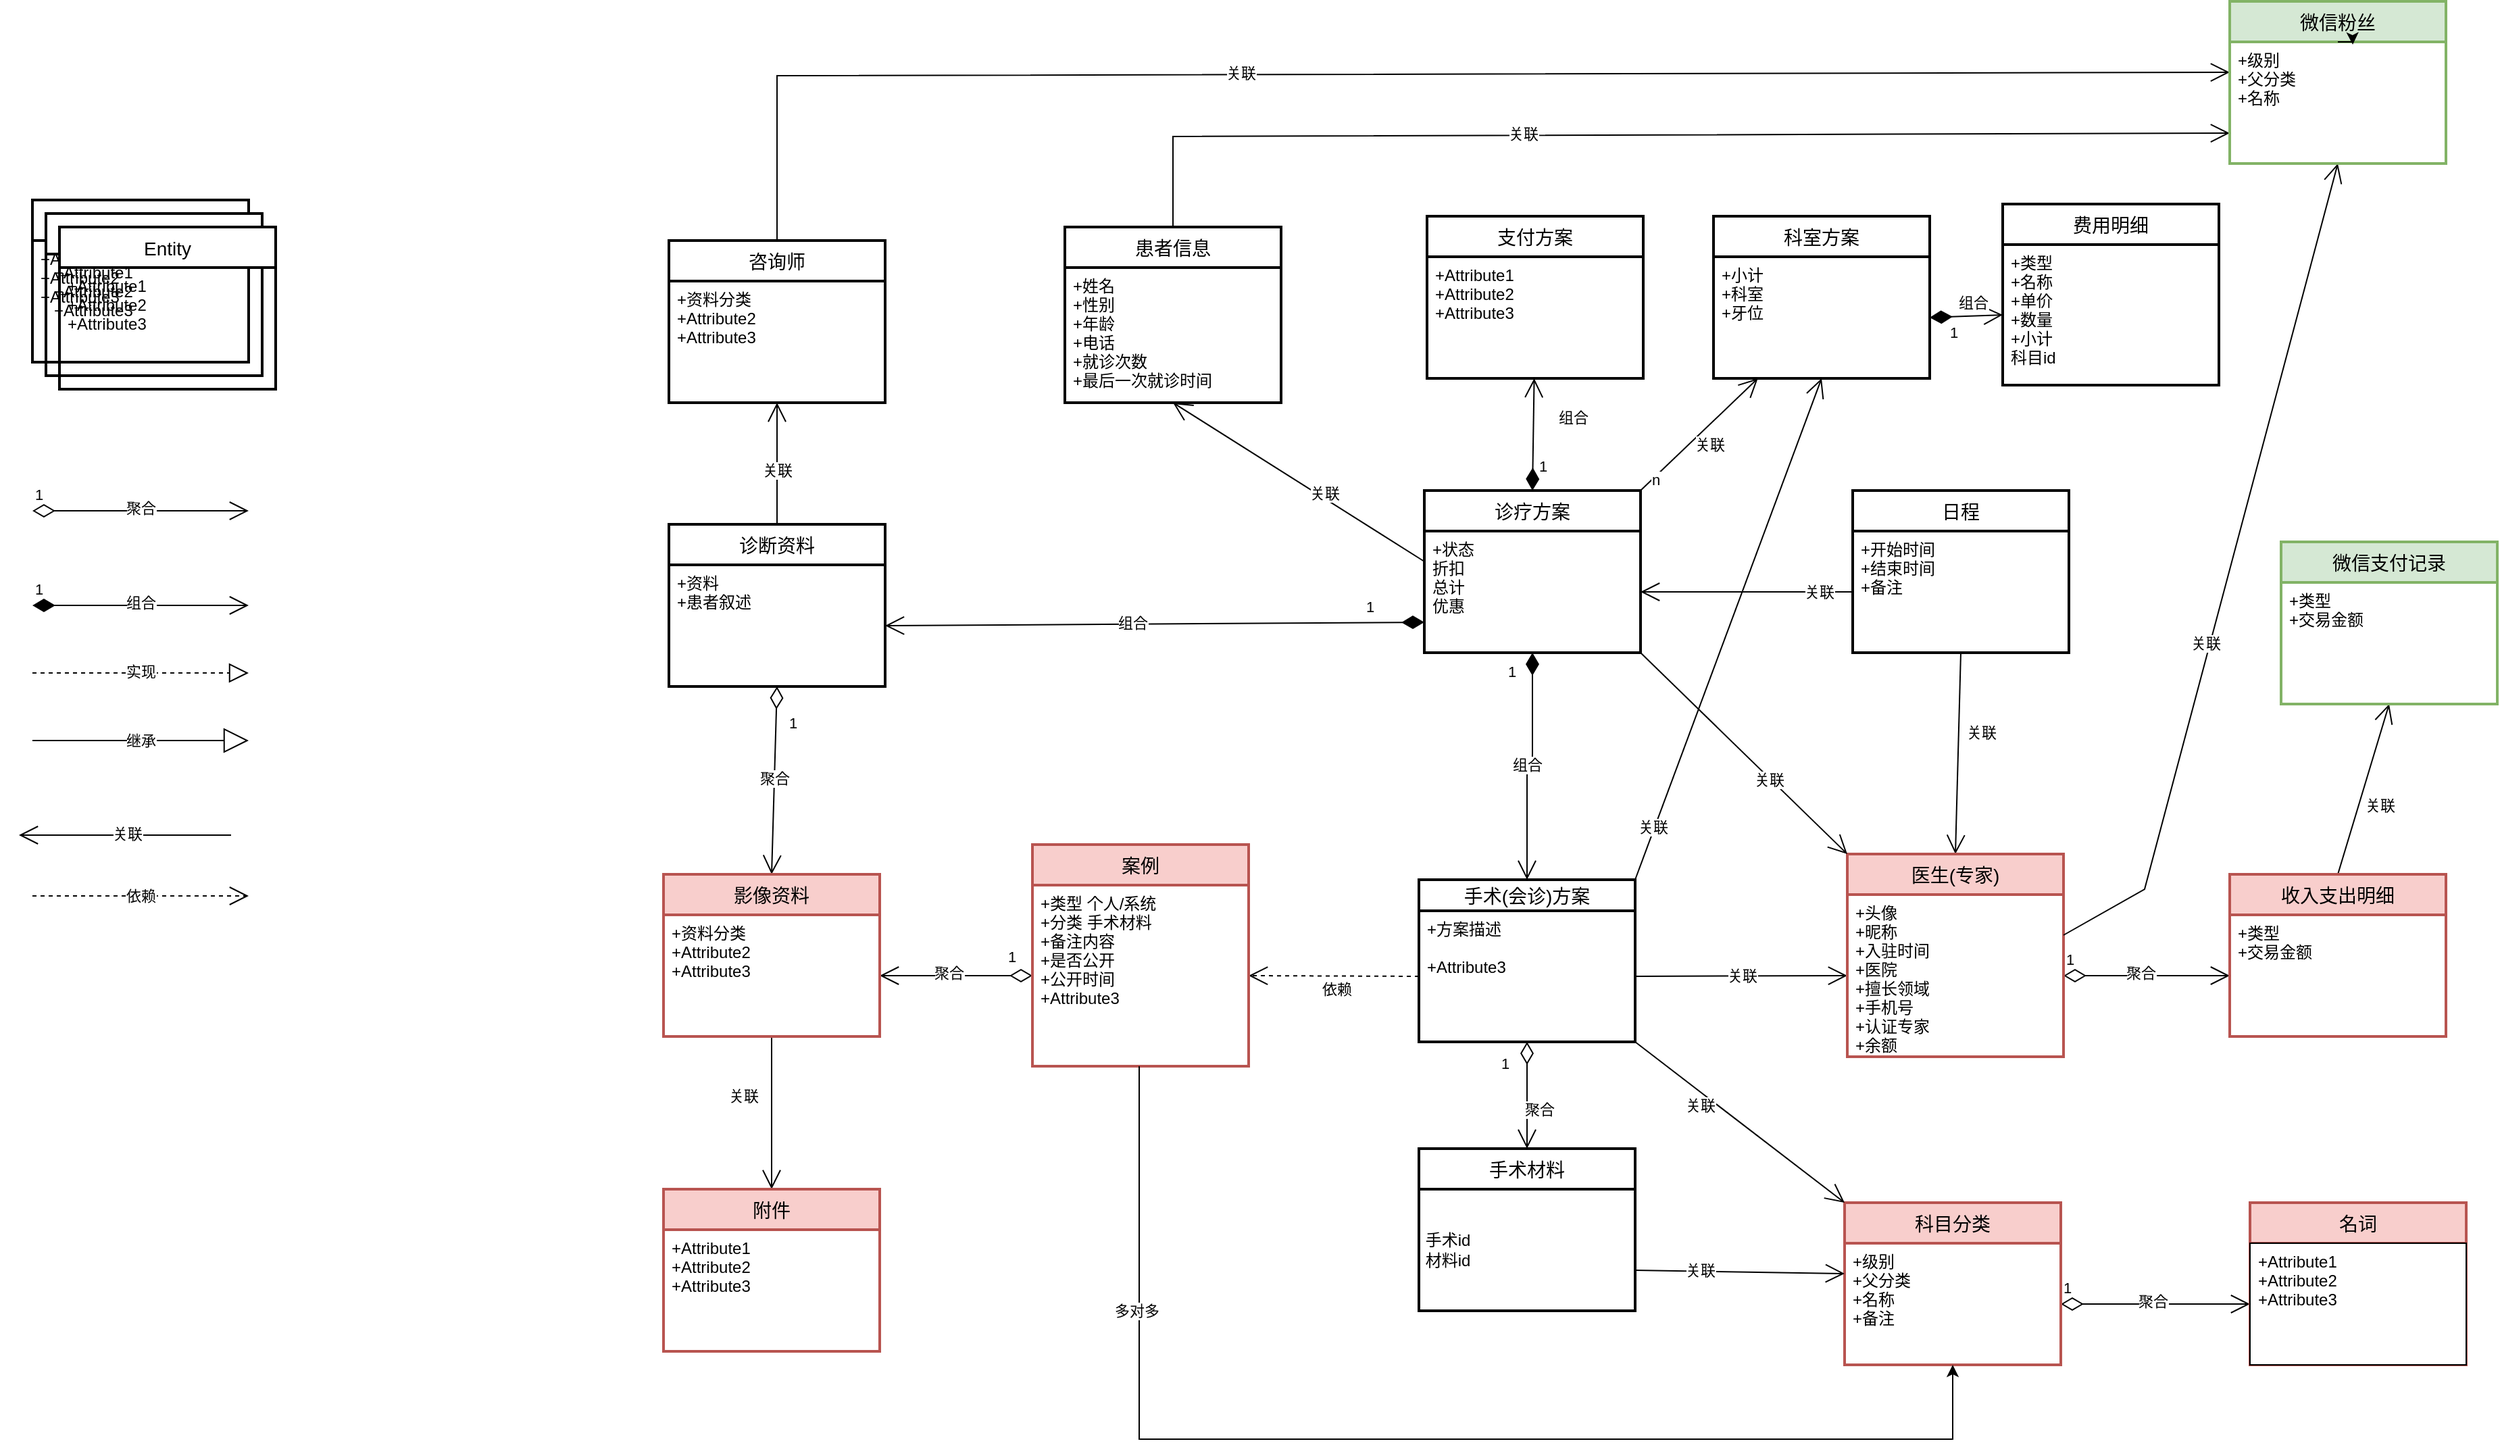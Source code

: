 <mxfile version="13.10.4" type="github">
  <diagram id="3bogWYtIj_0FeeoEEC-V" name="第 1 页">
    <mxGraphModel dx="1558" dy="999" grid="0" gridSize="10" guides="1" tooltips="1" connect="1" arrows="1" fold="1" page="0" pageScale="1" pageWidth="827" pageHeight="1169" math="0" shadow="0">
      <root>
        <mxCell id="0" />
        <mxCell id="1" parent="0" />
        <mxCell id="5rDcIRv__oPbMBqTp8LO-1" value="Entity" style="swimlane;childLayout=stackLayout;horizontal=1;startSize=30;horizontalStack=0;rounded=0;fontSize=14;fontStyle=0;strokeWidth=2;resizeParent=0;resizeLast=1;shadow=0;dashed=0;align=center;" parent="1" vertex="1">
          <mxGeometry x="-320" y="70" width="160" height="120" as="geometry" />
        </mxCell>
        <mxCell id="5rDcIRv__oPbMBqTp8LO-2" value="+Attribute1&#xa;+Attribute2&#xa;+Attribute3" style="align=left;strokeColor=none;fillColor=none;spacingLeft=4;fontSize=12;verticalAlign=top;resizable=0;rotatable=0;part=1;" parent="5rDcIRv__oPbMBqTp8LO-1" vertex="1">
          <mxGeometry y="30" width="160" height="90" as="geometry" />
        </mxCell>
        <mxCell id="5rDcIRv__oPbMBqTp8LO-3" value="Entity" style="swimlane;childLayout=stackLayout;horizontal=1;startSize=30;horizontalStack=0;rounded=0;fontSize=14;fontStyle=0;strokeWidth=2;resizeParent=0;resizeLast=1;shadow=0;dashed=0;align=center;" parent="1" vertex="1">
          <mxGeometry x="-310" y="80" width="160" height="120" as="geometry" />
        </mxCell>
        <mxCell id="5rDcIRv__oPbMBqTp8LO-4" value="+Attribute1&#xa;+Attribute2&#xa;+Attribute3" style="align=left;strokeColor=none;fillColor=none;spacingLeft=4;fontSize=12;verticalAlign=top;resizable=0;rotatable=0;part=1;" parent="5rDcIRv__oPbMBqTp8LO-3" vertex="1">
          <mxGeometry y="30" width="160" height="90" as="geometry" />
        </mxCell>
        <mxCell id="5rDcIRv__oPbMBqTp8LO-5" value="Entity" style="swimlane;childLayout=stackLayout;horizontal=1;startSize=30;horizontalStack=0;rounded=0;fontSize=14;fontStyle=0;strokeWidth=2;resizeParent=0;resizeLast=1;shadow=0;dashed=0;align=center;" parent="1" vertex="1">
          <mxGeometry x="-300" y="90" width="160" height="120" as="geometry" />
        </mxCell>
        <mxCell id="5rDcIRv__oPbMBqTp8LO-6" value="+Attribute1&#xa;+Attribute2&#xa;+Attribute3" style="align=left;strokeColor=none;fillColor=none;spacingLeft=4;fontSize=12;verticalAlign=top;resizable=0;rotatable=0;part=1;" parent="5rDcIRv__oPbMBqTp8LO-5" vertex="1">
          <mxGeometry y="30" width="160" height="90" as="geometry" />
        </mxCell>
        <mxCell id="5rDcIRv__oPbMBqTp8LO-11" value="1" style="endArrow=open;html=1;endSize=12;startArrow=diamondThin;startSize=14;startFill=0;align=left;verticalAlign=bottom;" parent="1" edge="1">
          <mxGeometry x="-1" y="3" relative="1" as="geometry">
            <mxPoint x="-320" y="300" as="sourcePoint" />
            <mxPoint x="-160" y="300" as="targetPoint" />
          </mxGeometry>
        </mxCell>
        <mxCell id="5rDcIRv__oPbMBqTp8LO-18" value="聚合" style="edgeLabel;html=1;align=center;verticalAlign=middle;resizable=0;points=[];" parent="5rDcIRv__oPbMBqTp8LO-11" vertex="1" connectable="0">
          <mxGeometry x="0.275" y="-1" relative="1" as="geometry">
            <mxPoint x="-22" y="-3" as="offset" />
          </mxGeometry>
        </mxCell>
        <mxCell id="5rDcIRv__oPbMBqTp8LO-13" value="1" style="endArrow=open;html=1;endSize=12;startArrow=diamondThin;startSize=14;startFill=1;align=left;verticalAlign=bottom;" parent="1" edge="1">
          <mxGeometry x="-1" y="3" relative="1" as="geometry">
            <mxPoint x="-320" y="370" as="sourcePoint" />
            <mxPoint x="-160" y="370" as="targetPoint" />
          </mxGeometry>
        </mxCell>
        <mxCell id="5rDcIRv__oPbMBqTp8LO-19" value="组合" style="edgeLabel;html=1;align=center;verticalAlign=middle;resizable=0;points=[];" parent="5rDcIRv__oPbMBqTp8LO-13" vertex="1" connectable="0">
          <mxGeometry x="0.237" y="2" relative="1" as="geometry">
            <mxPoint x="-19" as="offset" />
          </mxGeometry>
        </mxCell>
        <mxCell id="5rDcIRv__oPbMBqTp8LO-14" value="" style="endArrow=block;dashed=1;endFill=0;endSize=12;html=1;" parent="1" edge="1">
          <mxGeometry width="160" relative="1" as="geometry">
            <mxPoint x="-320" y="420" as="sourcePoint" />
            <mxPoint x="-160" y="420" as="targetPoint" />
            <Array as="points">
              <mxPoint x="-240" y="420" />
            </Array>
          </mxGeometry>
        </mxCell>
        <mxCell id="5rDcIRv__oPbMBqTp8LO-20" value="实现" style="edgeLabel;html=1;align=center;verticalAlign=middle;resizable=0;points=[];" parent="5rDcIRv__oPbMBqTp8LO-14" vertex="1" connectable="0">
          <mxGeometry x="0.212" y="1" relative="1" as="geometry">
            <mxPoint x="-17" as="offset" />
          </mxGeometry>
        </mxCell>
        <mxCell id="5rDcIRv__oPbMBqTp8LO-15" value="继承" style="endArrow=block;endSize=16;endFill=0;html=1;" parent="1" edge="1">
          <mxGeometry width="160" relative="1" as="geometry">
            <mxPoint x="-320" y="470" as="sourcePoint" />
            <mxPoint x="-160" y="470" as="targetPoint" />
          </mxGeometry>
        </mxCell>
        <mxCell id="5rDcIRv__oPbMBqTp8LO-16" value="" style="endArrow=open;endFill=1;endSize=12;html=1;exitX=0;exitY=0.5;exitDx=0;exitDy=0;entryX=1;entryY=0.5;entryDx=0;entryDy=0;" parent="1" source="5rDcIRv__oPbMBqTp8LO-47" target="5rDcIRv__oPbMBqTp8LO-10" edge="1">
          <mxGeometry width="160" relative="1" as="geometry">
            <mxPoint x="-120" y="555" as="sourcePoint" />
            <mxPoint x="40" y="555" as="targetPoint" />
          </mxGeometry>
        </mxCell>
        <mxCell id="5rDcIRv__oPbMBqTp8LO-21" value="关联" style="edgeLabel;html=1;align=center;verticalAlign=middle;resizable=0;points=[];" parent="5rDcIRv__oPbMBqTp8LO-16" vertex="1" connectable="0">
          <mxGeometry x="-0.2" relative="1" as="geometry">
            <mxPoint x="38" as="offset" />
          </mxGeometry>
        </mxCell>
        <mxCell id="5rDcIRv__oPbMBqTp8LO-17" value="" style="endArrow=open;endFill=1;endSize=12;html=1;dashed=1;" parent="1" edge="1">
          <mxGeometry width="160" relative="1" as="geometry">
            <mxPoint x="-320" y="585" as="sourcePoint" />
            <mxPoint x="-160" y="585" as="targetPoint" />
          </mxGeometry>
        </mxCell>
        <mxCell id="5rDcIRv__oPbMBqTp8LO-22" value="依赖" style="edgeLabel;html=1;align=center;verticalAlign=middle;resizable=0;points=[];" parent="5rDcIRv__oPbMBqTp8LO-17" vertex="1" connectable="0">
          <mxGeometry x="-0.338" y="-2" relative="1" as="geometry">
            <mxPoint x="27" y="-2" as="offset" />
          </mxGeometry>
        </mxCell>
        <mxCell id="5rDcIRv__oPbMBqTp8LO-28" value="" style="endArrow=open;endFill=1;endSize=12;html=1;entryX=0.5;entryY=1;entryDx=0;entryDy=0;exitX=0;exitY=0.25;exitDx=0;exitDy=0;movable=1;resizable=1;rotatable=1;deletable=1;editable=1;connectable=1;" parent="1" source="5rDcIRv__oPbMBqTp8LO-10" target="5rDcIRv__oPbMBqTp8LO-24" edge="1">
          <mxGeometry width="160" relative="1" as="geometry">
            <mxPoint x="20" y="555" as="sourcePoint" />
            <mxPoint x="180" y="555" as="targetPoint" />
          </mxGeometry>
        </mxCell>
        <mxCell id="5rDcIRv__oPbMBqTp8LO-29" value="关联" style="edgeLabel;html=1;align=center;verticalAlign=middle;resizable=0;points=[];" parent="5rDcIRv__oPbMBqTp8LO-28" vertex="1" connectable="0">
          <mxGeometry x="-0.2" relative="1" as="geometry">
            <mxPoint y="-4" as="offset" />
          </mxGeometry>
        </mxCell>
        <mxCell id="5rDcIRv__oPbMBqTp8LO-34" value="1" style="endArrow=open;html=1;endSize=12;startArrow=diamondThin;startSize=14;startFill=0;align=left;verticalAlign=bottom;exitX=1;exitY=0.5;exitDx=0;exitDy=0;" parent="1" source="5rDcIRv__oPbMBqTp8LO-31" target="5rDcIRv__oPbMBqTp8LO-33" edge="1">
          <mxGeometry x="-1" y="3" relative="1" as="geometry">
            <mxPoint x="611" y="552" as="sourcePoint" />
            <mxPoint x="771" y="552" as="targetPoint" />
          </mxGeometry>
        </mxCell>
        <mxCell id="5rDcIRv__oPbMBqTp8LO-35" value="聚合" style="edgeLabel;html=1;align=center;verticalAlign=middle;resizable=0;points=[];" parent="5rDcIRv__oPbMBqTp8LO-34" vertex="1" connectable="0">
          <mxGeometry x="0.275" y="-1" relative="1" as="geometry">
            <mxPoint x="-22" y="-3" as="offset" />
          </mxGeometry>
        </mxCell>
        <mxCell id="5rDcIRv__oPbMBqTp8LO-38" value="1" style="endArrow=open;html=1;endSize=12;startArrow=diamondThin;startSize=14;startFill=1;edgeStyle=orthogonalEdgeStyle;align=left;verticalAlign=bottom;exitX=0.5;exitY=1;exitDx=0;exitDy=0;entryX=0.5;entryY=0;entryDx=0;entryDy=0;movable=1;resizable=1;rotatable=1;deletable=1;editable=1;connectable=1;" parent="1" source="5rDcIRv__oPbMBqTp8LO-10" target="5rDcIRv__oPbMBqTp8LO-40" edge="1">
          <mxGeometry x="-0.733" y="-20" relative="1" as="geometry">
            <mxPoint x="20" y="395" as="sourcePoint" />
            <mxPoint x="790" y="555" as="targetPoint" />
            <mxPoint as="offset" />
          </mxGeometry>
        </mxCell>
        <mxCell id="5rDcIRv__oPbMBqTp8LO-39" value="组合" style="edgeLabel;html=1;align=center;verticalAlign=middle;resizable=0;points=[];" parent="5rDcIRv__oPbMBqTp8LO-38" vertex="1" connectable="0">
          <mxGeometry x="0.237" y="2" relative="1" as="geometry">
            <mxPoint x="-2" y="-20" as="offset" />
          </mxGeometry>
        </mxCell>
        <mxCell id="5rDcIRv__oPbMBqTp8LO-56" value="" style="endArrow=open;endFill=1;endSize=12;html=1;exitX=0;exitY=0.5;exitDx=0;exitDy=0;entryX=1;entryY=0.5;entryDx=0;entryDy=0;" parent="1" edge="1">
          <mxGeometry width="160" relative="1" as="geometry">
            <mxPoint x="-173" y="540" as="sourcePoint" />
            <mxPoint x="-330" y="540" as="targetPoint" />
          </mxGeometry>
        </mxCell>
        <mxCell id="5rDcIRv__oPbMBqTp8LO-57" value="关联" style="edgeLabel;html=1;align=center;verticalAlign=middle;resizable=0;points=[];" parent="5rDcIRv__oPbMBqTp8LO-56" vertex="1" connectable="0">
          <mxGeometry x="-0.2" relative="1" as="geometry">
            <mxPoint x="-14" y="-1" as="offset" />
          </mxGeometry>
        </mxCell>
        <mxCell id="5rDcIRv__oPbMBqTp8LO-58" value="" style="endArrow=open;endFill=1;endSize=12;html=1;exitX=1;exitY=0.5;exitDx=0;exitDy=0;entryX=0;entryY=0.5;entryDx=0;entryDy=0;" parent="1" source="5rDcIRv__oPbMBqTp8LO-41" target="5rDcIRv__oPbMBqTp8LO-55" edge="1">
          <mxGeometry width="160" relative="1" as="geometry">
            <mxPoint x="33" y="609" as="sourcePoint" />
            <mxPoint x="-124" y="609" as="targetPoint" />
          </mxGeometry>
        </mxCell>
        <mxCell id="5rDcIRv__oPbMBqTp8LO-59" value="关联" style="edgeLabel;html=1;align=center;verticalAlign=middle;resizable=0;points=[];" parent="5rDcIRv__oPbMBqTp8LO-58" vertex="1" connectable="0">
          <mxGeometry x="-0.2" relative="1" as="geometry">
            <mxPoint x="16" y="-1" as="offset" />
          </mxGeometry>
        </mxCell>
        <mxCell id="5rDcIRv__oPbMBqTp8LO-60" value="" style="endArrow=open;endFill=1;endSize=12;html=1;exitX=0.5;exitY=1;exitDx=0;exitDy=0;entryX=0.5;entryY=0;entryDx=0;entryDy=0;" parent="1" source="5rDcIRv__oPbMBqTp8LO-47" target="5rDcIRv__oPbMBqTp8LO-54" edge="1">
          <mxGeometry width="160" relative="1" as="geometry">
            <mxPoint x="880" y="620" as="sourcePoint" />
            <mxPoint x="1037" y="620" as="targetPoint" />
          </mxGeometry>
        </mxCell>
        <mxCell id="5rDcIRv__oPbMBqTp8LO-61" value="关联" style="edgeLabel;html=1;align=center;verticalAlign=middle;resizable=0;points=[];" parent="5rDcIRv__oPbMBqTp8LO-60" vertex="1" connectable="0">
          <mxGeometry x="-0.2" relative="1" as="geometry">
            <mxPoint x="16" y="-1" as="offset" />
          </mxGeometry>
        </mxCell>
        <mxCell id="5rDcIRv__oPbMBqTp8LO-62" value="" style="endArrow=open;endFill=1;endSize=12;html=1;dashed=1;exitX=0;exitY=0.5;exitDx=0;exitDy=0;entryX=1;entryY=0.5;entryDx=0;entryDy=0;" parent="1" source="5rDcIRv__oPbMBqTp8LO-41" target="5rDcIRv__oPbMBqTp8LO-65" edge="1">
          <mxGeometry width="160" relative="1" as="geometry">
            <mxPoint x="306" y="839" as="sourcePoint" />
            <mxPoint x="466" y="839" as="targetPoint" />
          </mxGeometry>
        </mxCell>
        <mxCell id="5rDcIRv__oPbMBqTp8LO-63" value="依赖" style="edgeLabel;html=1;align=center;verticalAlign=middle;resizable=0;points=[];" parent="5rDcIRv__oPbMBqTp8LO-62" vertex="1" connectable="0">
          <mxGeometry x="-0.338" y="-2" relative="1" as="geometry">
            <mxPoint x="-19.27" y="11.87" as="offset" />
          </mxGeometry>
        </mxCell>
        <mxCell id="5rDcIRv__oPbMBqTp8LO-69" value="" style="endArrow=open;endFill=1;endSize=12;html=1;exitX=1;exitY=0;exitDx=0;exitDy=0;" parent="1" source="5rDcIRv__oPbMBqTp8LO-9" target="5rDcIRv__oPbMBqTp8LO-67" edge="1">
          <mxGeometry width="160" relative="1" as="geometry">
            <mxPoint x="856" y="289" as="sourcePoint" />
            <mxPoint x="891" y="210" as="targetPoint" />
          </mxGeometry>
        </mxCell>
        <mxCell id="5rDcIRv__oPbMBqTp8LO-70" value="关联" style="edgeLabel;html=1;align=center;verticalAlign=middle;resizable=0;points=[];" parent="5rDcIRv__oPbMBqTp8LO-69" vertex="1" connectable="0">
          <mxGeometry x="-0.2" relative="1" as="geometry">
            <mxPoint x="16" y="-1" as="offset" />
          </mxGeometry>
        </mxCell>
        <mxCell id="IDaLnqchOLLtPvIrhQgx-4" value="n" style="edgeLabel;html=1;align=center;verticalAlign=middle;resizable=0;points=[];" parent="5rDcIRv__oPbMBqTp8LO-69" vertex="1" connectable="0">
          <mxGeometry x="-0.776" y="-2" relative="1" as="geometry">
            <mxPoint as="offset" />
          </mxGeometry>
        </mxCell>
        <mxCell id="5rDcIRv__oPbMBqTp8LO-74" value="1" style="endArrow=open;html=1;endSize=12;startArrow=diamondThin;startSize=14;startFill=1;align=left;verticalAlign=bottom;entryX=0;entryY=0.5;entryDx=0;entryDy=0;movable=1;resizable=1;rotatable=1;deletable=1;editable=1;connectable=1;exitX=1;exitY=0.5;exitDx=0;exitDy=0;" parent="1" source="5rDcIRv__oPbMBqTp8LO-67" target="5rDcIRv__oPbMBqTp8LO-73" edge="1">
          <mxGeometry x="-0.538" y="-20" relative="1" as="geometry">
            <mxPoint x="1613" y="179" as="sourcePoint" />
            <mxPoint x="1233" y="-151" as="targetPoint" />
            <mxPoint as="offset" />
          </mxGeometry>
        </mxCell>
        <mxCell id="5rDcIRv__oPbMBqTp8LO-75" value="组合" style="edgeLabel;html=1;align=center;verticalAlign=middle;resizable=0;points=[];" parent="5rDcIRv__oPbMBqTp8LO-74" vertex="1" connectable="0">
          <mxGeometry x="0.237" y="2" relative="1" as="geometry">
            <mxPoint x="-2" y="-8" as="offset" />
          </mxGeometry>
        </mxCell>
        <mxCell id="5rDcIRv__oPbMBqTp8LO-77" value="1" style="endArrow=open;html=1;endSize=12;startArrow=diamondThin;startSize=14;startFill=1;align=left;verticalAlign=bottom;exitX=0.5;exitY=0;exitDx=0;exitDy=0;" parent="1" source="5rDcIRv__oPbMBqTp8LO-9" target="5rDcIRv__oPbMBqTp8LO-80" edge="1">
          <mxGeometry x="-0.778" y="-3" relative="1" as="geometry">
            <mxPoint x="-110" y="405" as="sourcePoint" />
            <mxPoint x="530" y="338" as="targetPoint" />
            <mxPoint as="offset" />
          </mxGeometry>
        </mxCell>
        <mxCell id="5rDcIRv__oPbMBqTp8LO-78" value="组合" style="edgeLabel;html=1;align=center;verticalAlign=middle;resizable=0;points=[];" parent="5rDcIRv__oPbMBqTp8LO-77" vertex="1" connectable="0">
          <mxGeometry x="0.237" y="2" relative="1" as="geometry">
            <mxPoint x="30.99" y="-2.81" as="offset" />
          </mxGeometry>
        </mxCell>
        <mxCell id="5rDcIRv__oPbMBqTp8LO-85" value="1" style="endArrow=open;html=1;endSize=12;startArrow=diamondThin;startSize=14;startFill=0;align=left;verticalAlign=bottom;exitX=0;exitY=0.5;exitDx=0;exitDy=0;entryX=1;entryY=0.5;entryDx=0;entryDy=0;" parent="1" source="5rDcIRv__oPbMBqTp8LO-65" target="5rDcIRv__oPbMBqTp8LO-84" edge="1">
          <mxGeometry x="-0.636" y="-5" relative="1" as="geometry">
            <mxPoint x="-114" y="369" as="sourcePoint" />
            <mxPoint x="46" y="369" as="targetPoint" />
            <mxPoint as="offset" />
          </mxGeometry>
        </mxCell>
        <mxCell id="5rDcIRv__oPbMBqTp8LO-86" value="聚合" style="edgeLabel;html=1;align=center;verticalAlign=middle;resizable=0;points=[];" parent="5rDcIRv__oPbMBqTp8LO-85" vertex="1" connectable="0">
          <mxGeometry x="0.275" y="-1" relative="1" as="geometry">
            <mxPoint x="10" y="-1" as="offset" />
          </mxGeometry>
        </mxCell>
        <mxCell id="5rDcIRv__oPbMBqTp8LO-89" value="" style="endArrow=open;endFill=1;endSize=12;html=1;exitX=0.5;exitY=1;exitDx=0;exitDy=0;entryX=0.5;entryY=0;entryDx=0;entryDy=0;" parent="1" source="5rDcIRv__oPbMBqTp8LO-84" target="5rDcIRv__oPbMBqTp8LO-87" edge="1">
          <mxGeometry width="160" relative="1" as="geometry">
            <mxPoint x="24" y="400" as="sourcePoint" />
            <mxPoint x="-133" y="400" as="targetPoint" />
          </mxGeometry>
        </mxCell>
        <mxCell id="5rDcIRv__oPbMBqTp8LO-90" value="关联" style="edgeLabel;html=1;align=center;verticalAlign=middle;resizable=0;points=[];" parent="5rDcIRv__oPbMBqTp8LO-89" vertex="1" connectable="0">
          <mxGeometry x="-0.2" relative="1" as="geometry">
            <mxPoint x="-21" y="-1" as="offset" />
          </mxGeometry>
        </mxCell>
        <mxCell id="5rDcIRv__oPbMBqTp8LO-91" value="1" style="endArrow=open;html=1;endSize=12;startArrow=diamondThin;startSize=14;startFill=1;align=left;verticalAlign=bottom;exitX=0;exitY=0.75;exitDx=0;exitDy=0;entryX=1;entryY=0.5;entryDx=0;entryDy=0;" parent="1" source="5rDcIRv__oPbMBqTp8LO-10" target="5rDcIRv__oPbMBqTp8LO-94" edge="1">
          <mxGeometry x="-0.778" y="-3" relative="1" as="geometry">
            <mxPoint x="720" y="347.5" as="sourcePoint" />
            <mxPoint x="420" y="385" as="targetPoint" />
            <mxPoint as="offset" />
          </mxGeometry>
        </mxCell>
        <mxCell id="5rDcIRv__oPbMBqTp8LO-92" value="组合" style="edgeLabel;html=1;align=center;verticalAlign=middle;resizable=0;points=[];" parent="5rDcIRv__oPbMBqTp8LO-91" vertex="1" connectable="0">
          <mxGeometry x="0.237" y="2" relative="1" as="geometry">
            <mxPoint x="30.99" y="-2.81" as="offset" />
          </mxGeometry>
        </mxCell>
        <mxCell id="5rDcIRv__oPbMBqTp8LO-96" value="1" style="endArrow=open;html=1;endSize=12;startArrow=diamondThin;startSize=14;startFill=0;align=left;verticalAlign=bottom;exitX=0.5;exitY=1;exitDx=0;exitDy=0;entryX=0.5;entryY=0;entryDx=0;entryDy=0;" parent="1" source="5rDcIRv__oPbMBqTp8LO-94" target="5rDcIRv__oPbMBqTp8LO-83" edge="1">
          <mxGeometry x="-0.491" y="8" relative="1" as="geometry">
            <mxPoint x="431" y="621" as="sourcePoint" />
            <mxPoint x="321" y="621" as="targetPoint" />
            <mxPoint as="offset" />
          </mxGeometry>
        </mxCell>
        <mxCell id="5rDcIRv__oPbMBqTp8LO-97" value="聚合" style="edgeLabel;html=1;align=center;verticalAlign=middle;resizable=0;points=[];" parent="5rDcIRv__oPbMBqTp8LO-96" vertex="1" connectable="0">
          <mxGeometry x="0.275" y="-1" relative="1" as="geometry">
            <mxPoint x="1" y="-21" as="offset" />
          </mxGeometry>
        </mxCell>
        <mxCell id="5rDcIRv__oPbMBqTp8LO-100" value="" style="endArrow=open;endFill=1;endSize=12;html=1;entryX=0.5;entryY=1;entryDx=0;entryDy=0;exitX=0.5;exitY=0;exitDx=0;exitDy=0;movable=1;resizable=1;rotatable=1;deletable=1;editable=1;connectable=1;" parent="1" source="5rDcIRv__oPbMBqTp8LO-93" target="5rDcIRv__oPbMBqTp8LO-99" edge="1">
          <mxGeometry width="160" relative="1" as="geometry">
            <mxPoint x="711" y="245" as="sourcePoint" />
            <mxPoint x="521" y="85" as="targetPoint" />
          </mxGeometry>
        </mxCell>
        <mxCell id="5rDcIRv__oPbMBqTp8LO-101" value="关联" style="edgeLabel;html=1;align=center;verticalAlign=middle;resizable=0;points=[];" parent="5rDcIRv__oPbMBqTp8LO-100" vertex="1" connectable="0">
          <mxGeometry x="-0.2" relative="1" as="geometry">
            <mxPoint y="-4" as="offset" />
          </mxGeometry>
        </mxCell>
        <mxCell id="5rDcIRv__oPbMBqTp8LO-104" value="1" style="endArrow=open;html=1;endSize=12;startArrow=diamondThin;startSize=14;startFill=0;align=left;verticalAlign=bottom;exitX=1;exitY=0.5;exitDx=0;exitDy=0;entryX=0;entryY=0.5;entryDx=0;entryDy=0;" parent="1" source="5rDcIRv__oPbMBqTp8LO-55" target="5rDcIRv__oPbMBqTp8LO-103" edge="1">
          <mxGeometry x="-1" y="3" relative="1" as="geometry">
            <mxPoint x="1216" y="214" as="sourcePoint" />
            <mxPoint x="1356" y="214" as="targetPoint" />
          </mxGeometry>
        </mxCell>
        <mxCell id="5rDcIRv__oPbMBqTp8LO-105" value="聚合" style="edgeLabel;html=1;align=center;verticalAlign=middle;resizable=0;points=[];" parent="5rDcIRv__oPbMBqTp8LO-104" vertex="1" connectable="0">
          <mxGeometry x="0.275" y="-1" relative="1" as="geometry">
            <mxPoint x="-22" y="-3" as="offset" />
          </mxGeometry>
        </mxCell>
        <mxCell id="5rDcIRv__oPbMBqTp8LO-106" value="" style="endArrow=open;endFill=1;endSize=12;html=1;exitX=0.5;exitY=0;exitDx=0;exitDy=0;entryX=0.5;entryY=1;entryDx=0;entryDy=0;" parent="1" source="5rDcIRv__oPbMBqTp8LO-102" target="5rDcIRv__oPbMBqTp8LO-109" edge="1">
          <mxGeometry width="160" relative="1" as="geometry">
            <mxPoint x="880" y="620" as="sourcePoint" />
            <mxPoint x="1390" y="765" as="targetPoint" />
          </mxGeometry>
        </mxCell>
        <mxCell id="5rDcIRv__oPbMBqTp8LO-107" value="关联" style="edgeLabel;html=1;align=center;verticalAlign=middle;resizable=0;points=[];" parent="5rDcIRv__oPbMBqTp8LO-106" vertex="1" connectable="0">
          <mxGeometry x="-0.2" relative="1" as="geometry">
            <mxPoint x="16" y="-1" as="offset" />
          </mxGeometry>
        </mxCell>
        <mxCell id="5rDcIRv__oPbMBqTp8LO-9" value="诊疗方案" style="swimlane;childLayout=stackLayout;horizontal=1;startSize=30;horizontalStack=0;rounded=0;fontSize=14;fontStyle=0;strokeWidth=2;resizeParent=0;resizeLast=1;shadow=0;dashed=0;align=center;movable=1;resizable=1;rotatable=1;deletable=1;editable=1;connectable=1;" parent="1" vertex="1">
          <mxGeometry x="710" y="285" width="160" height="120" as="geometry" />
        </mxCell>
        <mxCell id="5rDcIRv__oPbMBqTp8LO-10" value="+状态&#xa;折扣&#xa;总计&#xa;优惠" style="align=left;strokeColor=none;fillColor=none;spacingLeft=4;fontSize=12;verticalAlign=top;resizable=0;rotatable=0;part=1;" parent="5rDcIRv__oPbMBqTp8LO-9" vertex="1">
          <mxGeometry y="30" width="160" height="90" as="geometry" />
        </mxCell>
        <mxCell id="5rDcIRv__oPbMBqTp8LO-40" value="手术(会诊)方案" style="swimlane;childLayout=stackLayout;horizontal=1;startSize=23;horizontalStack=0;rounded=0;fontSize=14;fontStyle=0;strokeWidth=2;resizeParent=0;resizeLast=1;shadow=0;dashed=0;align=center;movable=1;resizable=1;rotatable=1;deletable=1;editable=1;connectable=1;" parent="1" vertex="1">
          <mxGeometry x="706" y="573" width="160" height="120" as="geometry" />
        </mxCell>
        <mxCell id="5rDcIRv__oPbMBqTp8LO-41" value="+方案描述&#xa;&#xa;+Attribute3" style="align=left;strokeColor=none;fillColor=none;spacingLeft=4;fontSize=12;verticalAlign=top;resizable=0;rotatable=0;part=1;" parent="5rDcIRv__oPbMBqTp8LO-40" vertex="1">
          <mxGeometry y="23" width="160" height="97" as="geometry" />
        </mxCell>
        <mxCell id="5rDcIRv__oPbMBqTp8LO-46" value="日程" style="swimlane;childLayout=stackLayout;horizontal=1;startSize=30;horizontalStack=0;rounded=0;fontSize=14;fontStyle=0;strokeWidth=2;resizeParent=0;resizeLast=1;shadow=0;dashed=0;align=center;" parent="1" vertex="1">
          <mxGeometry x="1027" y="285" width="160" height="120" as="geometry" />
        </mxCell>
        <mxCell id="5rDcIRv__oPbMBqTp8LO-47" value="+开始时间&#xa;+结束时间&#xa;+备注" style="align=left;strokeColor=none;fillColor=none;spacingLeft=4;fontSize=12;verticalAlign=top;resizable=0;rotatable=0;part=1;" parent="5rDcIRv__oPbMBqTp8LO-46" vertex="1">
          <mxGeometry y="30" width="160" height="90" as="geometry" />
        </mxCell>
        <mxCell id="5rDcIRv__oPbMBqTp8LO-54" value="医生(专家)" style="swimlane;childLayout=stackLayout;horizontal=1;startSize=30;horizontalStack=0;rounded=0;fontSize=14;fontStyle=0;strokeWidth=2;resizeParent=0;resizeLast=1;shadow=0;dashed=0;align=center;fillColor=#f8cecc;strokeColor=#b85450;" parent="1" vertex="1">
          <mxGeometry x="1023" y="554" width="160" height="150" as="geometry" />
        </mxCell>
        <mxCell id="5rDcIRv__oPbMBqTp8LO-55" value="+头像&#xa;+昵称&#xa;+入驻时间&#xa;+医院&#xa;+擅长领域&#xa;+手机号&#xa;+认证专家&#xa;+余额" style="align=left;strokeColor=none;fillColor=none;spacingLeft=4;fontSize=12;verticalAlign=top;resizable=0;rotatable=0;part=1;" parent="5rDcIRv__oPbMBqTp8LO-54" vertex="1">
          <mxGeometry y="30" width="160" height="120" as="geometry" />
        </mxCell>
        <mxCell id="5rDcIRv__oPbMBqTp8LO-66" value="科室方案" style="swimlane;childLayout=stackLayout;horizontal=1;startSize=30;horizontalStack=0;rounded=0;fontSize=14;fontStyle=0;strokeWidth=2;resizeParent=0;resizeLast=1;shadow=0;dashed=0;align=center;movable=1;resizable=1;rotatable=1;deletable=1;editable=1;connectable=1;" parent="1" vertex="1">
          <mxGeometry x="924" y="82" width="160" height="120" as="geometry" />
        </mxCell>
        <mxCell id="5rDcIRv__oPbMBqTp8LO-67" value="+小计&#xa;+科室&#xa;+牙位" style="align=left;strokeColor=none;fillColor=none;spacingLeft=4;fontSize=12;verticalAlign=top;resizable=0;rotatable=0;part=1;" parent="5rDcIRv__oPbMBqTp8LO-66" vertex="1">
          <mxGeometry y="30" width="160" height="90" as="geometry" />
        </mxCell>
        <mxCell id="5rDcIRv__oPbMBqTp8LO-83" value="影像资料" style="swimlane;childLayout=stackLayout;horizontal=1;startSize=30;horizontalStack=0;rounded=0;fontSize=14;fontStyle=0;strokeWidth=2;resizeParent=0;resizeLast=1;shadow=0;dashed=0;align=center;movable=1;resizable=1;rotatable=1;deletable=1;editable=1;connectable=1;fillColor=#f8cecc;strokeColor=#b85450;" parent="1" vertex="1">
          <mxGeometry x="147" y="569" width="160" height="120" as="geometry" />
        </mxCell>
        <mxCell id="5rDcIRv__oPbMBqTp8LO-84" value="+资料分类&#xa;+Attribute2&#xa;+Attribute3" style="align=left;strokeColor=none;fillColor=none;spacingLeft=4;fontSize=12;verticalAlign=top;resizable=0;rotatable=0;part=1;" parent="5rDcIRv__oPbMBqTp8LO-83" vertex="1">
          <mxGeometry y="30" width="160" height="90" as="geometry" />
        </mxCell>
        <mxCell id="5rDcIRv__oPbMBqTp8LO-87" value="附件" style="swimlane;childLayout=stackLayout;horizontal=1;startSize=30;horizontalStack=0;rounded=0;fontSize=14;fontStyle=0;strokeWidth=2;resizeParent=0;resizeLast=1;shadow=0;dashed=0;align=center;movable=1;resizable=1;rotatable=1;deletable=1;editable=1;connectable=1;fillColor=#f8cecc;strokeColor=#b85450;" parent="1" vertex="1">
          <mxGeometry x="147" y="802" width="160" height="120" as="geometry" />
        </mxCell>
        <mxCell id="5rDcIRv__oPbMBqTp8LO-88" value="+Attribute1&#xa;+Attribute2&#xa;+Attribute3" style="align=left;strokeColor=none;fillColor=none;spacingLeft=4;fontSize=12;verticalAlign=top;resizable=0;rotatable=0;part=1;" parent="5rDcIRv__oPbMBqTp8LO-87" vertex="1">
          <mxGeometry y="30" width="160" height="90" as="geometry" />
        </mxCell>
        <mxCell id="5rDcIRv__oPbMBqTp8LO-72" value="费用明细" style="swimlane;childLayout=stackLayout;horizontal=1;startSize=30;horizontalStack=0;rounded=0;fontSize=14;fontStyle=0;strokeWidth=2;resizeParent=0;resizeLast=1;shadow=0;dashed=0;align=center;movable=1;resizable=1;rotatable=1;deletable=1;editable=1;connectable=1;" parent="1" vertex="1">
          <mxGeometry x="1138" y="73" width="160" height="134" as="geometry" />
        </mxCell>
        <mxCell id="5rDcIRv__oPbMBqTp8LO-73" value="+类型&#xa;+名称&#xa;+单价&#xa;+数量&#xa;+小计&#xa;科目id" style="align=left;strokeColor=none;fillColor=none;spacingLeft=4;fontSize=12;verticalAlign=top;resizable=0;rotatable=0;part=1;" parent="5rDcIRv__oPbMBqTp8LO-72" vertex="1">
          <mxGeometry y="30" width="160" height="104" as="geometry" />
        </mxCell>
        <mxCell id="5rDcIRv__oPbMBqTp8LO-102" value="收入支出明细" style="swimlane;childLayout=stackLayout;horizontal=1;startSize=30;horizontalStack=0;rounded=0;fontSize=14;fontStyle=0;strokeWidth=2;resizeParent=0;resizeLast=1;shadow=0;dashed=0;align=center;fillColor=#f8cecc;strokeColor=#b85450;" parent="1" vertex="1">
          <mxGeometry x="1306" y="569" width="160" height="120" as="geometry" />
        </mxCell>
        <mxCell id="5rDcIRv__oPbMBqTp8LO-103" value="+类型&#xa;+交易金额" style="align=left;strokeColor=none;fillColor=none;spacingLeft=4;fontSize=12;verticalAlign=top;resizable=0;rotatable=0;part=1;" parent="5rDcIRv__oPbMBqTp8LO-102" vertex="1">
          <mxGeometry y="30" width="160" height="90" as="geometry" />
        </mxCell>
        <mxCell id="5rDcIRv__oPbMBqTp8LO-108" value="微信支付记录" style="swimlane;childLayout=stackLayout;horizontal=1;startSize=30;horizontalStack=0;rounded=0;fontSize=14;fontStyle=0;strokeWidth=2;resizeParent=0;resizeLast=1;shadow=0;dashed=0;align=center;fillColor=#d5e8d4;strokeColor=#82b366;" parent="1" vertex="1">
          <mxGeometry x="1344" y="323" width="160" height="120" as="geometry" />
        </mxCell>
        <mxCell id="5rDcIRv__oPbMBqTp8LO-109" value="+类型&#xa;+交易金额" style="align=left;strokeColor=none;fillColor=none;spacingLeft=4;fontSize=12;verticalAlign=top;resizable=0;rotatable=0;part=1;" parent="5rDcIRv__oPbMBqTp8LO-108" vertex="1">
          <mxGeometry y="30" width="160" height="90" as="geometry" />
        </mxCell>
        <mxCell id="5rDcIRv__oPbMBqTp8LO-30" value="科目分类" style="swimlane;childLayout=stackLayout;horizontal=1;startSize=30;horizontalStack=0;rounded=0;fontSize=14;fontStyle=0;strokeWidth=2;resizeParent=0;resizeLast=1;shadow=0;dashed=0;align=center;fillColor=#f8cecc;strokeColor=#b85450;" parent="1" vertex="1">
          <mxGeometry x="1021" y="812" width="160" height="120" as="geometry" />
        </mxCell>
        <mxCell id="5rDcIRv__oPbMBqTp8LO-31" value="+级别&#xa;+父分类&#xa;+名称&#xa;+备注" style="align=left;strokeColor=none;fillColor=none;spacingLeft=4;fontSize=12;verticalAlign=top;resizable=0;rotatable=0;part=1;" parent="5rDcIRv__oPbMBqTp8LO-30" vertex="1">
          <mxGeometry y="30" width="160" height="90" as="geometry" />
        </mxCell>
        <mxCell id="5rDcIRv__oPbMBqTp8LO-32" value="名词" style="swimlane;childLayout=stackLayout;horizontal=1;startSize=30;horizontalStack=0;rounded=0;fontSize=14;fontStyle=0;strokeWidth=2;resizeParent=0;resizeLast=1;shadow=0;dashed=0;align=center;fillColor=#f8cecc;strokeColor=#b85450;" parent="1" vertex="1">
          <mxGeometry x="1321" y="812" width="160" height="120" as="geometry" />
        </mxCell>
        <mxCell id="5rDcIRv__oPbMBqTp8LO-33" value="+Attribute1&#xa;+Attribute2&#xa;+Attribute3" style="align=left;spacingLeft=4;fontSize=12;verticalAlign=top;resizable=0;rotatable=0;part=1;" parent="5rDcIRv__oPbMBqTp8LO-32" vertex="1">
          <mxGeometry y="30" width="160" height="90" as="geometry" />
        </mxCell>
        <mxCell id="sfBp_7x_VQSaNb0rWq0Y-3" value="" style="endArrow=open;endFill=1;endSize=12;html=1;exitX=1;exitY=1;exitDx=0;exitDy=0;entryX=0;entryY=0;entryDx=0;entryDy=0;" parent="1" source="5rDcIRv__oPbMBqTp8LO-10" target="5rDcIRv__oPbMBqTp8LO-54" edge="1">
          <mxGeometry width="160" relative="1" as="geometry">
            <mxPoint x="1037" y="370" as="sourcePoint" />
            <mxPoint x="880" y="370" as="targetPoint" />
          </mxGeometry>
        </mxCell>
        <mxCell id="sfBp_7x_VQSaNb0rWq0Y-4" value="关联" style="edgeLabel;html=1;align=center;verticalAlign=middle;resizable=0;points=[];" parent="sfBp_7x_VQSaNb0rWq0Y-3" vertex="1" connectable="0">
          <mxGeometry x="-0.2" relative="1" as="geometry">
            <mxPoint x="33.11" y="33.7" as="offset" />
          </mxGeometry>
        </mxCell>
        <mxCell id="sfBp_7x_VQSaNb0rWq0Y-5" value="" style="endArrow=open;endFill=1;endSize=12;html=1;exitX=1;exitY=1;exitDx=0;exitDy=0;entryX=0;entryY=0;entryDx=0;entryDy=0;" parent="1" source="5rDcIRv__oPbMBqTp8LO-41" target="5rDcIRv__oPbMBqTp8LO-30" edge="1">
          <mxGeometry width="160" relative="1" as="geometry">
            <mxPoint x="876" y="449" as="sourcePoint" />
            <mxPoint x="1033" y="564" as="targetPoint" />
          </mxGeometry>
        </mxCell>
        <mxCell id="sfBp_7x_VQSaNb0rWq0Y-6" value="关联" style="edgeLabel;html=1;align=center;verticalAlign=middle;resizable=0;points=[];" parent="sfBp_7x_VQSaNb0rWq0Y-5" vertex="1" connectable="0">
          <mxGeometry x="-0.2" relative="1" as="geometry">
            <mxPoint x="-14" y="-1" as="offset" />
          </mxGeometry>
        </mxCell>
        <mxCell id="5rDcIRv__oPbMBqTp8LO-64" value="案例" style="swimlane;childLayout=stackLayout;horizontal=1;startSize=30;horizontalStack=0;rounded=0;fontSize=14;fontStyle=0;strokeWidth=2;resizeParent=0;resizeLast=1;shadow=0;dashed=0;align=center;movable=1;resizable=1;rotatable=1;deletable=1;editable=1;connectable=1;strokeColor=#b85450;fillColor=#f8cecc;" parent="1" vertex="1">
          <mxGeometry x="420" y="547" width="160" height="164" as="geometry" />
        </mxCell>
        <mxCell id="5rDcIRv__oPbMBqTp8LO-65" value="+类型 个人/系统&#xa;+分类 手术材料&#xa;+备注内容&#xa;+是否公开&#xa;+公开时间&#xa;+Attribute3" style="align=left;strokeColor=none;fillColor=none;spacingLeft=4;fontSize=12;verticalAlign=top;resizable=0;rotatable=0;part=1;" parent="5rDcIRv__oPbMBqTp8LO-64" vertex="1">
          <mxGeometry y="30" width="160" height="134" as="geometry" />
        </mxCell>
        <mxCell id="5rDcIRv__oPbMBqTp8LO-98" value="咨询师" style="swimlane;childLayout=stackLayout;horizontal=1;startSize=30;horizontalStack=0;rounded=0;fontSize=14;fontStyle=0;strokeWidth=2;resizeParent=0;resizeLast=1;shadow=0;dashed=0;align=center;movable=1;resizable=1;rotatable=1;deletable=1;editable=1;connectable=1;" parent="1" vertex="1">
          <mxGeometry x="151" y="100" width="160" height="120" as="geometry" />
        </mxCell>
        <mxCell id="5rDcIRv__oPbMBqTp8LO-99" value="+资料分类&#xa;+Attribute2&#xa;+Attribute3" style="align=left;strokeColor=none;fillColor=none;spacingLeft=4;fontSize=12;verticalAlign=top;resizable=0;rotatable=0;part=1;" parent="5rDcIRv__oPbMBqTp8LO-98" vertex="1">
          <mxGeometry y="30" width="160" height="90" as="geometry" />
        </mxCell>
        <mxCell id="5rDcIRv__oPbMBqTp8LO-93" value="诊断资料" style="swimlane;childLayout=stackLayout;horizontal=1;startSize=30;horizontalStack=0;rounded=0;fontSize=14;fontStyle=0;strokeWidth=2;resizeParent=0;resizeLast=1;shadow=0;dashed=0;align=center;movable=1;resizable=1;rotatable=1;deletable=1;editable=1;connectable=1;" parent="1" vertex="1">
          <mxGeometry x="151" y="310" width="160" height="120" as="geometry" />
        </mxCell>
        <mxCell id="5rDcIRv__oPbMBqTp8LO-94" value="+资料&#xa;+患者叙述" style="align=left;strokeColor=none;fillColor=none;spacingLeft=4;fontSize=12;verticalAlign=top;resizable=0;rotatable=0;part=1;" parent="5rDcIRv__oPbMBqTp8LO-93" vertex="1">
          <mxGeometry y="30" width="160" height="90" as="geometry" />
        </mxCell>
        <mxCell id="5rDcIRv__oPbMBqTp8LO-79" value="支付方案" style="swimlane;childLayout=stackLayout;horizontal=1;startSize=30;horizontalStack=0;rounded=0;fontSize=14;fontStyle=0;strokeWidth=2;resizeParent=0;resizeLast=1;shadow=0;dashed=0;align=center;movable=1;resizable=1;rotatable=1;deletable=1;editable=1;connectable=1;" parent="1" vertex="1">
          <mxGeometry x="712" y="82" width="160" height="120" as="geometry" />
        </mxCell>
        <mxCell id="5rDcIRv__oPbMBqTp8LO-80" value="+Attribute1&#xa;+Attribute2&#xa;+Attribute3" style="align=left;strokeColor=none;fillColor=none;spacingLeft=4;fontSize=12;verticalAlign=top;resizable=0;rotatable=0;part=1;" parent="5rDcIRv__oPbMBqTp8LO-79" vertex="1">
          <mxGeometry y="30" width="160" height="90" as="geometry" />
        </mxCell>
        <mxCell id="5rDcIRv__oPbMBqTp8LO-23" value="患者信息" style="swimlane;childLayout=stackLayout;horizontal=1;startSize=30;horizontalStack=0;rounded=0;fontSize=14;fontStyle=0;strokeWidth=2;resizeParent=0;resizeLast=1;shadow=0;dashed=0;align=center;movable=1;resizable=1;rotatable=1;deletable=1;editable=1;connectable=1;" parent="1" vertex="1">
          <mxGeometry x="444" y="90" width="160" height="130" as="geometry" />
        </mxCell>
        <mxCell id="5rDcIRv__oPbMBqTp8LO-24" value="+姓名&#xa;+性别&#xa;+年龄&#xa;+电话&#xa;+就诊次数&#xa;+最后一次就诊时间" style="align=left;strokeColor=none;fillColor=none;spacingLeft=4;fontSize=12;verticalAlign=top;resizable=0;rotatable=0;part=1;" parent="5rDcIRv__oPbMBqTp8LO-23" vertex="1">
          <mxGeometry y="30" width="160" height="100" as="geometry" />
        </mxCell>
        <mxCell id="sfBp_7x_VQSaNb0rWq0Y-8" value="" style="endArrow=open;endFill=1;endSize=12;html=1;exitX=1;exitY=0.25;exitDx=0;exitDy=0;entryX=0.5;entryY=1;entryDx=0;entryDy=0;rounded=0;" parent="1" source="5rDcIRv__oPbMBqTp8LO-55" target="sfBp_7x_VQSaNb0rWq0Y-2" edge="1">
          <mxGeometry width="160" relative="1" as="geometry">
            <mxPoint x="-163" y="550" as="sourcePoint" />
            <mxPoint x="-320" y="550" as="targetPoint" />
            <Array as="points">
              <mxPoint x="1243" y="580" />
            </Array>
          </mxGeometry>
        </mxCell>
        <mxCell id="sfBp_7x_VQSaNb0rWq0Y-9" value="关联" style="edgeLabel;html=1;align=center;verticalAlign=middle;resizable=0;points=[];" parent="sfBp_7x_VQSaNb0rWq0Y-8" vertex="1" connectable="0">
          <mxGeometry x="-0.2" relative="1" as="geometry">
            <mxPoint x="-2" y="-7.41" as="offset" />
          </mxGeometry>
        </mxCell>
        <mxCell id="sfBp_7x_VQSaNb0rWq0Y-10" value="" style="endArrow=open;endFill=1;endSize=12;html=1;exitX=0.5;exitY=0;exitDx=0;exitDy=0;entryX=0;entryY=0.75;entryDx=0;entryDy=0;rounded=0;" parent="1" source="5rDcIRv__oPbMBqTp8LO-23" target="sfBp_7x_VQSaNb0rWq0Y-2" edge="1">
          <mxGeometry width="160" relative="1" as="geometry">
            <mxPoint x="-153" y="560" as="sourcePoint" />
            <mxPoint x="-310" y="560" as="targetPoint" />
            <Array as="points">
              <mxPoint x="524" y="23" />
            </Array>
          </mxGeometry>
        </mxCell>
        <mxCell id="sfBp_7x_VQSaNb0rWq0Y-11" value="关联" style="edgeLabel;html=1;align=center;verticalAlign=middle;resizable=0;points=[];" parent="sfBp_7x_VQSaNb0rWq0Y-10" vertex="1" connectable="0">
          <mxGeometry x="-0.2" relative="1" as="geometry">
            <mxPoint x="-14" y="-1" as="offset" />
          </mxGeometry>
        </mxCell>
        <mxCell id="sfBp_7x_VQSaNb0rWq0Y-12" value="" style="endArrow=open;endFill=1;endSize=12;html=1;exitX=0.5;exitY=0;exitDx=0;exitDy=0;entryX=0;entryY=0.25;entryDx=0;entryDy=0;rounded=0;" parent="1" source="5rDcIRv__oPbMBqTp8LO-98" target="sfBp_7x_VQSaNb0rWq0Y-2" edge="1">
          <mxGeometry width="160" relative="1" as="geometry">
            <mxPoint x="-143" y="570" as="sourcePoint" />
            <mxPoint x="-300" y="570" as="targetPoint" />
            <Array as="points">
              <mxPoint x="231" y="-22" />
            </Array>
          </mxGeometry>
        </mxCell>
        <mxCell id="sfBp_7x_VQSaNb0rWq0Y-13" value="关联" style="edgeLabel;html=1;align=center;verticalAlign=middle;resizable=0;points=[];" parent="sfBp_7x_VQSaNb0rWq0Y-12" vertex="1" connectable="0">
          <mxGeometry x="-0.2" relative="1" as="geometry">
            <mxPoint x="-14" y="-1" as="offset" />
          </mxGeometry>
        </mxCell>
        <mxCell id="sfBp_7x_VQSaNb0rWq0Y-1" value="微信粉丝" style="swimlane;childLayout=stackLayout;horizontal=1;startSize=30;horizontalStack=0;rounded=0;fontSize=14;fontStyle=0;strokeWidth=2;resizeParent=0;resizeLast=1;shadow=0;dashed=0;align=center;fillColor=#d5e8d4;strokeColor=#82b366;" parent="1" vertex="1">
          <mxGeometry x="1306" y="-77" width="160" height="120" as="geometry" />
        </mxCell>
        <mxCell id="sfBp_7x_VQSaNb0rWq0Y-2" value="+级别&#xa;+父分类&#xa;+名称" style="align=left;strokeColor=none;fillColor=none;spacingLeft=4;fontSize=12;verticalAlign=top;resizable=0;rotatable=0;part=1;" parent="sfBp_7x_VQSaNb0rWq0Y-1" vertex="1">
          <mxGeometry y="30" width="160" height="90" as="geometry" />
        </mxCell>
        <mxCell id="IDaLnqchOLLtPvIrhQgx-5" style="edgeStyle=orthogonalEdgeStyle;rounded=0;orthogonalLoop=1;jettySize=auto;html=1;exitX=0.5;exitY=0;exitDx=0;exitDy=0;entryX=0.569;entryY=0.022;entryDx=0;entryDy=0;entryPerimeter=0;" parent="sfBp_7x_VQSaNb0rWq0Y-1" source="sfBp_7x_VQSaNb0rWq0Y-2" target="sfBp_7x_VQSaNb0rWq0Y-2" edge="1">
          <mxGeometry relative="1" as="geometry" />
        </mxCell>
        <mxCell id="IDaLnqchOLLtPvIrhQgx-2" value="手术材料" style="swimlane;childLayout=stackLayout;horizontal=1;startSize=30;horizontalStack=0;rounded=0;fontSize=14;fontStyle=0;strokeWidth=2;resizeParent=0;resizeLast=1;shadow=0;dashed=0;align=center;" parent="1" vertex="1">
          <mxGeometry x="706" y="772" width="160" height="120" as="geometry" />
        </mxCell>
        <mxCell id="IDaLnqchOLLtPvIrhQgx-7" value="" style="endArrow=open;endFill=1;endSize=12;html=1;exitX=1;exitY=0.75;exitDx=0;exitDy=0;entryX=0;entryY=0.25;entryDx=0;entryDy=0;" parent="1" source="IDaLnqchOLLtPvIrhQgx-2" target="5rDcIRv__oPbMBqTp8LO-31" edge="1">
          <mxGeometry width="160" relative="1" as="geometry">
            <mxPoint x="866" y="855.99" as="sourcePoint" />
            <mxPoint x="1038" y="788" as="targetPoint" />
          </mxGeometry>
        </mxCell>
        <mxCell id="IDaLnqchOLLtPvIrhQgx-8" value="关联" style="edgeLabel;html=1;align=center;verticalAlign=middle;resizable=0;points=[];" parent="IDaLnqchOLLtPvIrhQgx-7" vertex="1" connectable="0">
          <mxGeometry x="-0.2" relative="1" as="geometry">
            <mxPoint x="-14" y="-1" as="offset" />
          </mxGeometry>
        </mxCell>
        <mxCell id="IDaLnqchOLLtPvIrhQgx-9" value="1" style="endArrow=open;html=1;endSize=12;startArrow=diamondThin;startSize=14;startFill=0;align=left;verticalAlign=bottom;exitX=0.5;exitY=1;exitDx=0;exitDy=0;entryX=0.5;entryY=0;entryDx=0;entryDy=0;" parent="1" source="5rDcIRv__oPbMBqTp8LO-41" target="IDaLnqchOLLtPvIrhQgx-2" edge="1">
          <mxGeometry x="-0.376" y="-21" relative="1" as="geometry">
            <mxPoint x="446" y="654" as="sourcePoint" />
            <mxPoint x="317" y="654" as="targetPoint" />
            <mxPoint as="offset" />
          </mxGeometry>
        </mxCell>
        <mxCell id="IDaLnqchOLLtPvIrhQgx-10" value="聚合" style="edgeLabel;html=1;align=center;verticalAlign=middle;resizable=0;points=[];" parent="IDaLnqchOLLtPvIrhQgx-9" vertex="1" connectable="0">
          <mxGeometry x="0.275" y="-1" relative="1" as="geometry">
            <mxPoint x="10" y="-1" as="offset" />
          </mxGeometry>
        </mxCell>
        <mxCell id="IDaLnqchOLLtPvIrhQgx-11" value="手术id&lt;br&gt;材料id" style="text;html=1;align=center;verticalAlign=middle;resizable=0;points=[];autosize=1;" parent="1" vertex="1">
          <mxGeometry x="705" y="831" width="43" height="32" as="geometry" />
        </mxCell>
        <mxCell id="IDaLnqchOLLtPvIrhQgx-15" value="" style="endArrow=open;endFill=1;endSize=12;html=1;exitX=1;exitY=0;exitDx=0;exitDy=0;entryX=0.5;entryY=1;entryDx=0;entryDy=0;" parent="1" source="5rDcIRv__oPbMBqTp8LO-40" target="5rDcIRv__oPbMBqTp8LO-67" edge="1">
          <mxGeometry width="160" relative="1" as="geometry">
            <mxPoint x="876" y="654.5" as="sourcePoint" />
            <mxPoint x="1033" y="654" as="targetPoint" />
          </mxGeometry>
        </mxCell>
        <mxCell id="IDaLnqchOLLtPvIrhQgx-16" value="关联" style="edgeLabel;html=1;align=center;verticalAlign=middle;resizable=0;points=[];" parent="IDaLnqchOLLtPvIrhQgx-15" vertex="1" connectable="0">
          <mxGeometry x="-0.2" relative="1" as="geometry">
            <mxPoint x="-42.08" y="109.09" as="offset" />
          </mxGeometry>
        </mxCell>
        <mxCell id="qatn9FL00nyJ36emBb-2-2" style="edgeStyle=orthogonalEdgeStyle;rounded=0;orthogonalLoop=1;jettySize=auto;html=1;entryX=0.5;entryY=1;entryDx=0;entryDy=0;" parent="1" source="5rDcIRv__oPbMBqTp8LO-65" target="5rDcIRv__oPbMBqTp8LO-31" edge="1">
          <mxGeometry relative="1" as="geometry">
            <mxPoint x="520" y="982.01" as="targetPoint" />
            <Array as="points">
              <mxPoint x="499" y="987" />
              <mxPoint x="1101" y="987" />
            </Array>
          </mxGeometry>
        </mxCell>
        <mxCell id="qatn9FL00nyJ36emBb-2-3" value="多对多" style="edgeLabel;html=1;align=center;verticalAlign=middle;resizable=0;points=[];" parent="qatn9FL00nyJ36emBb-2-2" vertex="1" connectable="0">
          <mxGeometry x="-0.612" y="-2" relative="1" as="geometry">
            <mxPoint as="offset" />
          </mxGeometry>
        </mxCell>
      </root>
    </mxGraphModel>
  </diagram>
</mxfile>
